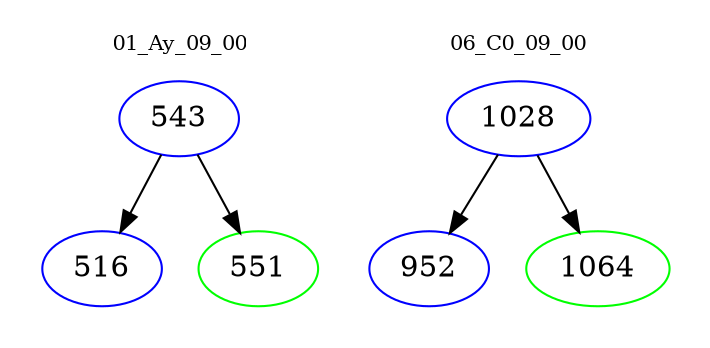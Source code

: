 digraph{
subgraph cluster_0 {
color = white
label = "01_Ay_09_00";
fontsize=10;
T0_543 [label="543", color="blue"]
T0_543 -> T0_516 [color="black"]
T0_516 [label="516", color="blue"]
T0_543 -> T0_551 [color="black"]
T0_551 [label="551", color="green"]
}
subgraph cluster_1 {
color = white
label = "06_C0_09_00";
fontsize=10;
T1_1028 [label="1028", color="blue"]
T1_1028 -> T1_952 [color="black"]
T1_952 [label="952", color="blue"]
T1_1028 -> T1_1064 [color="black"]
T1_1064 [label="1064", color="green"]
}
}
